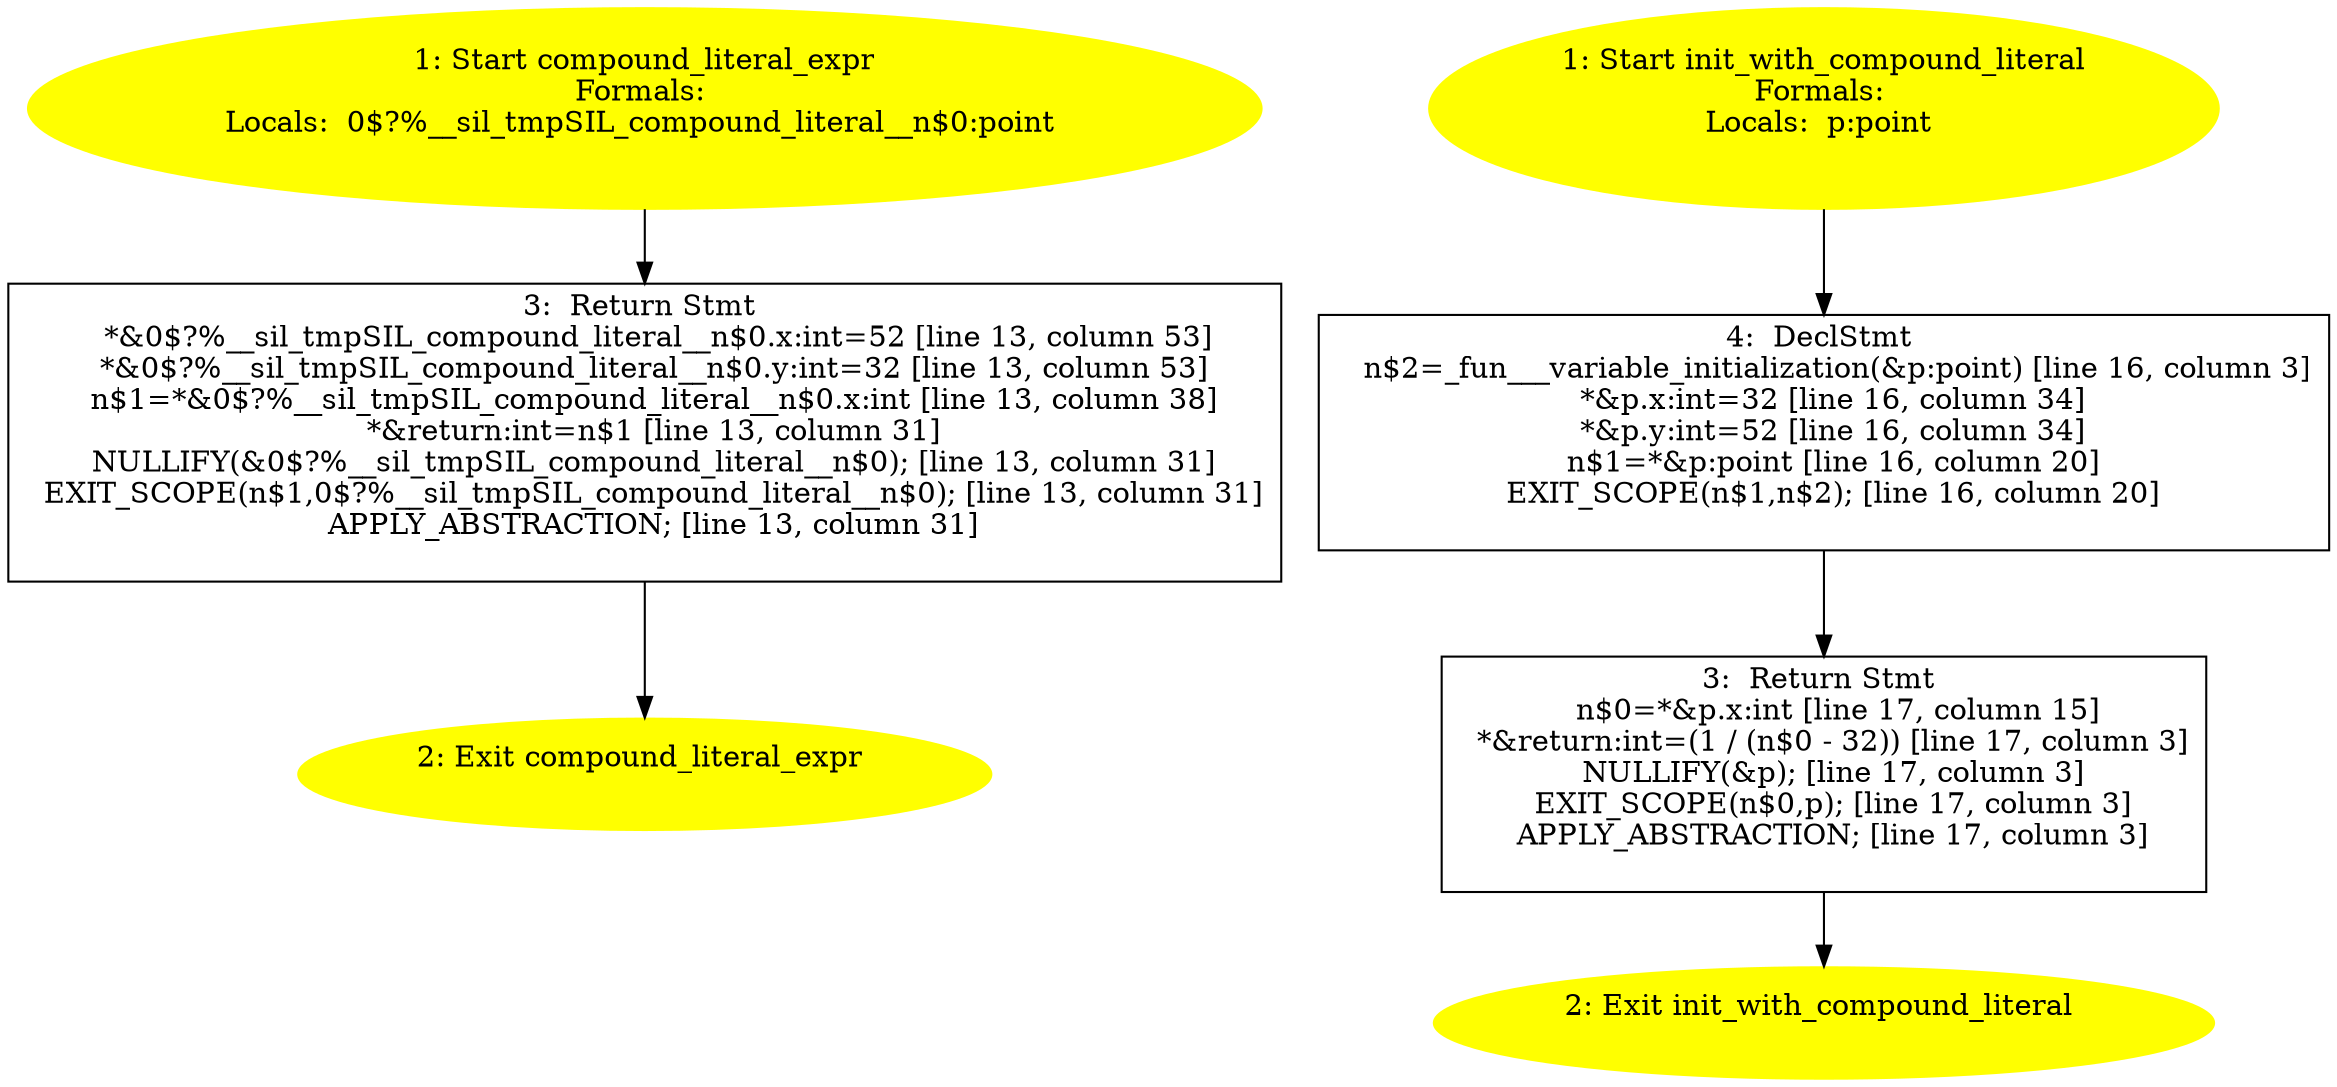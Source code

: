 /* @generated */
digraph cfg {
"compound_literal_expr.137fbe19f590ba2423c07134917ec888_1" [label="1: Start compound_literal_expr\nFormals: \nLocals:  0$?%__sil_tmpSIL_compound_literal__n$0:point \n  " color=yellow style=filled]
	

	 "compound_literal_expr.137fbe19f590ba2423c07134917ec888_1" -> "compound_literal_expr.137fbe19f590ba2423c07134917ec888_3" ;
"compound_literal_expr.137fbe19f590ba2423c07134917ec888_2" [label="2: Exit compound_literal_expr \n  " color=yellow style=filled]
	

"compound_literal_expr.137fbe19f590ba2423c07134917ec888_3" [label="3:  Return Stmt \n   *&0$?%__sil_tmpSIL_compound_literal__n$0.x:int=52 [line 13, column 53]\n  *&0$?%__sil_tmpSIL_compound_literal__n$0.y:int=32 [line 13, column 53]\n  n$1=*&0$?%__sil_tmpSIL_compound_literal__n$0.x:int [line 13, column 38]\n  *&return:int=n$1 [line 13, column 31]\n  NULLIFY(&0$?%__sil_tmpSIL_compound_literal__n$0); [line 13, column 31]\n  EXIT_SCOPE(n$1,0$?%__sil_tmpSIL_compound_literal__n$0); [line 13, column 31]\n  APPLY_ABSTRACTION; [line 13, column 31]\n " shape="box"]
	

	 "compound_literal_expr.137fbe19f590ba2423c07134917ec888_3" -> "compound_literal_expr.137fbe19f590ba2423c07134917ec888_2" ;
"init_with_compound_literal.745ef6cf3c32f7f18974c2c4fc6a8c9c_1" [label="1: Start init_with_compound_literal\nFormals: \nLocals:  p:point \n  " color=yellow style=filled]
	

	 "init_with_compound_literal.745ef6cf3c32f7f18974c2c4fc6a8c9c_1" -> "init_with_compound_literal.745ef6cf3c32f7f18974c2c4fc6a8c9c_4" ;
"init_with_compound_literal.745ef6cf3c32f7f18974c2c4fc6a8c9c_2" [label="2: Exit init_with_compound_literal \n  " color=yellow style=filled]
	

"init_with_compound_literal.745ef6cf3c32f7f18974c2c4fc6a8c9c_3" [label="3:  Return Stmt \n   n$0=*&p.x:int [line 17, column 15]\n  *&return:int=(1 / (n$0 - 32)) [line 17, column 3]\n  NULLIFY(&p); [line 17, column 3]\n  EXIT_SCOPE(n$0,p); [line 17, column 3]\n  APPLY_ABSTRACTION; [line 17, column 3]\n " shape="box"]
	

	 "init_with_compound_literal.745ef6cf3c32f7f18974c2c4fc6a8c9c_3" -> "init_with_compound_literal.745ef6cf3c32f7f18974c2c4fc6a8c9c_2" ;
"init_with_compound_literal.745ef6cf3c32f7f18974c2c4fc6a8c9c_4" [label="4:  DeclStmt \n   n$2=_fun___variable_initialization(&p:point) [line 16, column 3]\n  *&p.x:int=32 [line 16, column 34]\n  *&p.y:int=52 [line 16, column 34]\n  n$1=*&p:point [line 16, column 20]\n  EXIT_SCOPE(n$1,n$2); [line 16, column 20]\n " shape="box"]
	

	 "init_with_compound_literal.745ef6cf3c32f7f18974c2c4fc6a8c9c_4" -> "init_with_compound_literal.745ef6cf3c32f7f18974c2c4fc6a8c9c_3" ;
}
